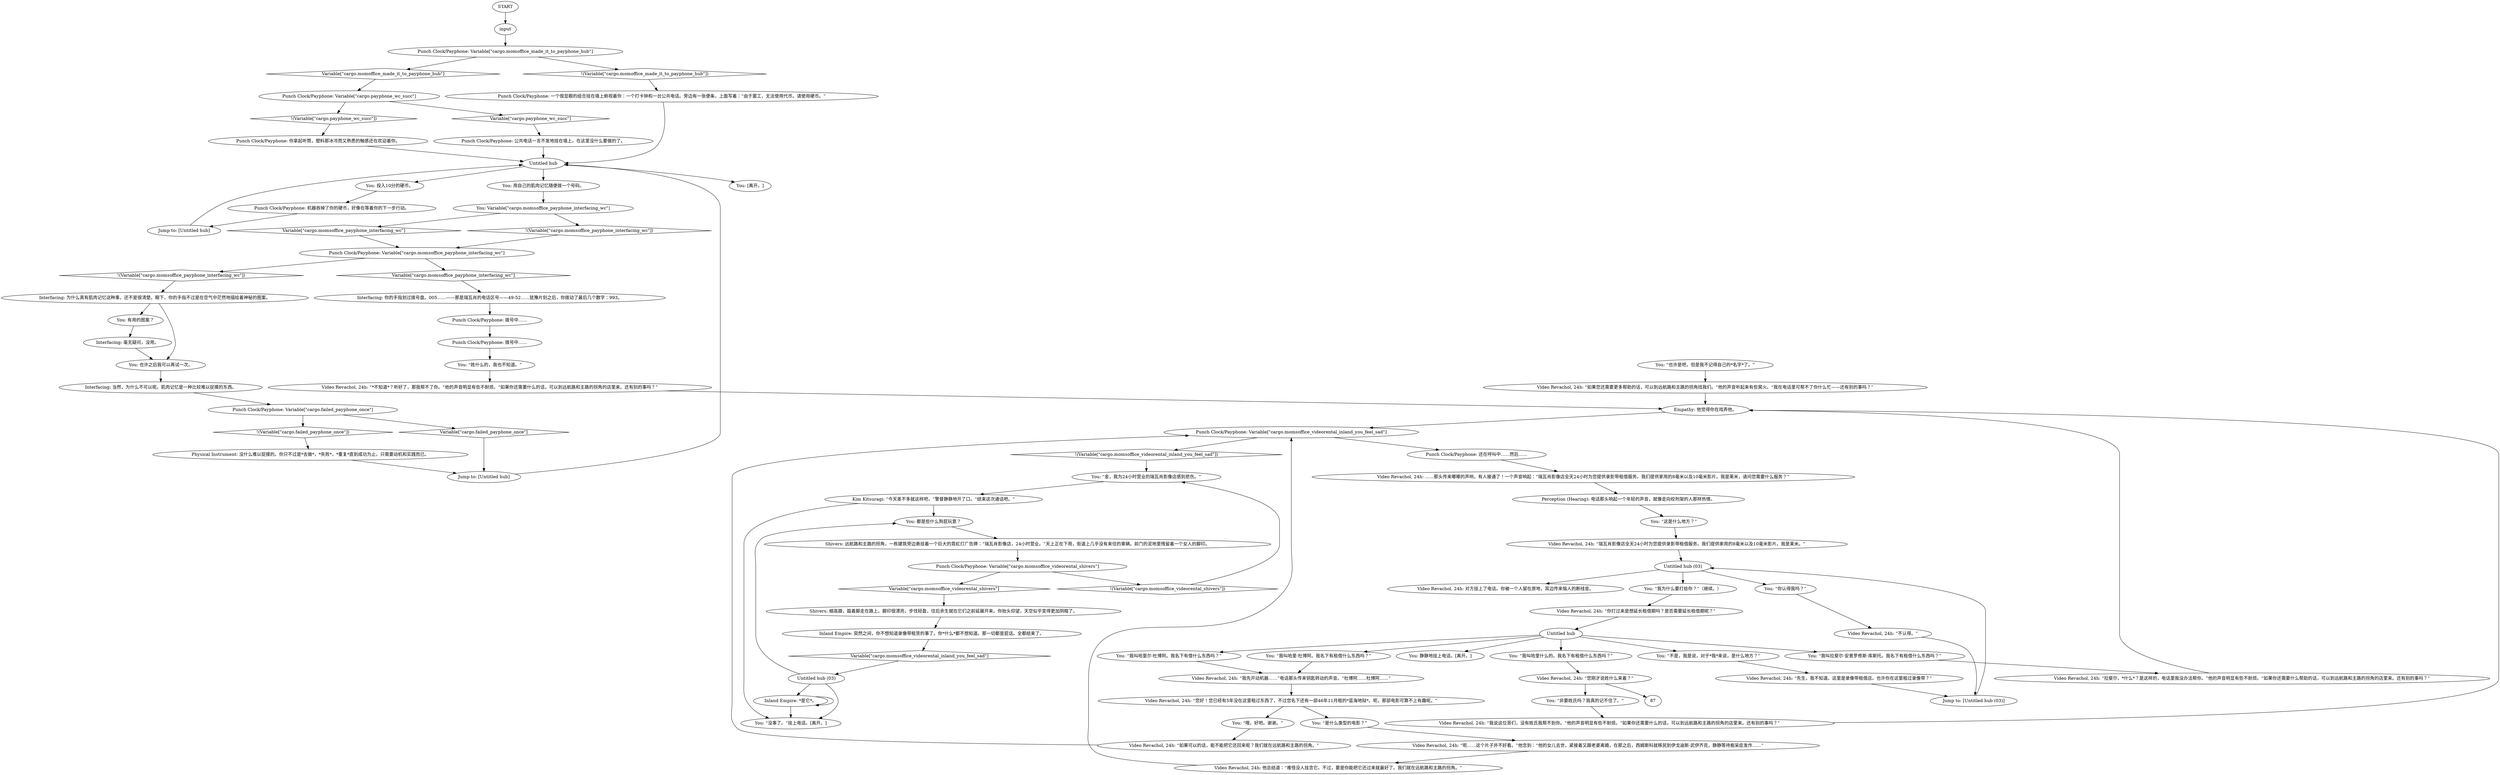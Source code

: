 # OFFICE / PUNCHCLOCK AND PHONE
# For ten cents you can attempt an interfacing WC and call to a video rental you used to rent films from.
# ==================================================
digraph G {
	  0 [label="START"];
	  1 [label="input"];
	  2 [label="Video Revachol, 24h: “*不知道*？听好了，那我帮不了你。”他的声音明显有些不耐烦。“如果你还需要什么的话，可以到远航路和主路的拐角的店里来。还有别的事吗？”"];
	  3 [label="You: “我叫拉斐尔·安普罗修斯·库斯托。我名下有租借什么东西吗？”"];
	  4 [label="Jump to: [Untitled hub]"];
	  5 [label="You: 也许之后我可以再试一次。"];
	  6 [label="Physical Instrument: 没什么难以捉摸的。你只不过是*去做*，*失败*，*重复*直到成功为止。只需要动机和实践而已。"];
	  7 [label="Punch Clock/Payphone: 拨号中……"];
	  8 [label="Jump to: [Untitled hub (03)]"];
	  9 [label="You: 投入10分的硬币。"];
	  10 [label="You: “哦，好吧。谢谢。”"];
	  11 [label="Video Revachol, 24h: “如果可以的话，能不能把它还回来呢？我们就在远航路和主路的拐角。”"];
	  12 [label="Punch Clock/Payphone: Variable[\"cargo.momsoffice_videorental_shivers\"]"];
	  13 [label="Variable[\"cargo.momsoffice_videorental_shivers\"]", shape=diamond];
	  14 [label="!(Variable[\"cargo.momsoffice_videorental_shivers\"])", shape=diamond];
	  15 [label="You: 都是些什么狗屁玩意？"];
	  16 [label="Punch Clock/Payphone: Variable[\"cargo.momoffice_made_it_to_payphone_hub\"]"];
	  17 [label="Variable[\"cargo.momoffice_made_it_to_payphone_hub\"]", shape=diamond];
	  18 [label="!(Variable[\"cargo.momoffice_made_it_to_payphone_hub\"])", shape=diamond];
	  19 [label="Video Revachol, 24h: “不认得。”"];
	  20 [label="Punch Clock/Payphone: 你拿起听筒，塑料那冰冷而又熟悉的触感还在欢迎着你。"];
	  21 [label="Untitled hub (03)"];
	  22 [label="Video Revachol, 24h: “您好！您已经有5年没在这里租过东西了，不过您名下还有一部46年11月租的*蓝海地狱*。呃，那部电影可算不上有趣呢。”"];
	  23 [label="Interfacing: 毫无疑问，没用。"];
	  24 [label="Punch Clock/Payphone: 公共电话一言不发地挂在墙上。在这里没什么要做的了。"];
	  25 [label="Perception (Hearing): 电话那头响起一个年轻的声音，就像走向绞刑架的人那样热情。"];
	  26 [label="Kim Kitsuragi: “今天差不多就这样吧，”警督静静地开了口。“结束这次通话吧。”"];
	  27 [label="Shivers: 细高跟，踮着脚走在路上。脚印很漂亮，步伐轻盈，往后余生就在它们之前延展开来。你抬头仰望，天空似乎变得更加阴暗了。"];
	  28 [label="Untitled hub"];
	  29 [label="Video Revachol, 24h: “先生，我不知道。这里是录像带租借店。也许你在这里租过录像带？”"];
	  30 [label="Punch Clock/Payphone: Variable[\"cargo.payphone_wc_succ\"]"];
	  31 [label="Variable[\"cargo.payphone_wc_succ\"]", shape=diamond];
	  32 [label="!(Variable[\"cargo.payphone_wc_succ\"])", shape=diamond];
	  33 [label="Jump to: [Untitled hub]"];
	  34 [label="Empathy: 他觉得你在戏弄他。"];
	  35 [label="You: “非要姓氏吗？我真的记不住了。”"];
	  36 [label="Punch Clock/Payphone: Variable[\"cargo.momsoffice_payphone_interfacing_wc\"]"];
	  37 [label="Variable[\"cargo.momsoffice_payphone_interfacing_wc\"]", shape=diamond];
	  38 [label="!(Variable[\"cargo.momsoffice_payphone_interfacing_wc\"])", shape=diamond];
	  39 [label="You: 静静地挂上电话。[离开。]"];
	  40 [label="You: 用自己的肌肉记忆随便拨一个号码。"];
	  41 [label="You: Variable[\"cargo.momsoffice_payphone_interfacing_wc\"]"];
	  42 [label="Variable[\"cargo.momsoffice_payphone_interfacing_wc\"]", shape=diamond];
	  43 [label="!(Variable[\"cargo.momsoffice_payphone_interfacing_wc\"])", shape=diamond];
	  44 [label="Video Revachol, 24h: “你打过来是想延长租借期吗？是否需要延长租借期呢？”"];
	  45 [label="Video Revachol, 24h: “瑞瓦肖影像店全天24小时为您提供录影带租借服务。我们提供家用的8毫米以及10毫米影片。我是莱米。”"];
	  46 [label="You: “你认得我吗？”"];
	  47 [label="Untitled hub (03)"];
	  48 [label="You: “我叫哈里什么的。我名下有租借什么东西吗？”"];
	  49 [label="Video Revachol, 24h: ……那头传来嘟嘟的声响，有人接通了！一个声音响起：“瑞瓦肖影像店全天24小时为您提供录影带租借服务。我们提供家用的8毫米以及10毫米影片。我是莱米，请问您需要什么服务？”"];
	  50 [label="Punch Clock/Payphone: Variable[\"cargo.failed_payphone_once\"]"];
	  51 [label="Variable[\"cargo.failed_payphone_once\"]", shape=diamond];
	  52 [label="!(Variable[\"cargo.failed_payphone_once\"])", shape=diamond];
	  53 [label="You: “我叫哈里·杜博阿。我名下有租借什么东西吗？”"];
	  54 [label="Video Revachol, 24h: 他总结道：“难怪没人挂念它。不过，要是你能把它还过来就最好了。我们就在远航路和主路的拐角。”"];
	  55 [label="Punch Clock/Payphone: 一个很显眼的组合挂在墙上俯视着你：一个打卡钟和一台公共电话。旁边有一张便条，上面写着：“由于罢工，无法使用代币。请使用硬币。”"];
	  56 [label="You: “我为什么要打给你？”（继续。）"];
	  57 [label="Interfacing: 为什么真有肌肉记忆这种事，还不是很清楚。眼下，你的手指不过是在空气中茫然地描绘着神秘的图案。"];
	  58 [label="Untitled hub"];
	  59 [label="Video Revachol, 24h: “拉斐尔，*什么*？是这样的，电话里我没办法帮你。”他的声音明显有些不耐烦。“如果你还需要什么帮助的话，可以到远航路和主路的拐角的店里来。还有别的事吗？”"];
	  60 [label="Punch Clock/Payphone: 机器吞掉了你的硬币，好像在等着你的下一步行动。"];
	  61 [label="You: 有用的图案？"];
	  62 [label="Video Revachol, 24h: “如果您还需要更多帮助的话，可以到远航路和主路的拐角找我们。”他的声音听起来有些窝火。“我在电话里可帮不了你什么忙——还有别的事吗？”"];
	  63 [label="Interfacing: 你的手指划过拨号盘。005……——那是瑞瓦肖的电话区号——49-52……犹豫片刻之后，你拨动了最后几个数字：993。"];
	  64 [label="Video Revachol, 24h: “我先开动机器……”电话那头传来钥匙转动的声音。“杜博阿……杜博阿……”"];
	  65 [label="You: “没事了。”挂上电话。[离开。]"];
	  66 [label="Punch Clock/Payphone: 拨号中……"];
	  67 [label="Video Revachol, 24h: “您刚才说姓什么来着？”"];
	  68 [label="Video Revachol, 24h: “呃……这个片子并不好看。”他念到：“他的女儿去世，紧接着又跟老婆离婚，在那之后，西姆斯科就移民到伊戈迪斯·武伊齐克，静静等待痴呆症发作……”"];
	  69 [label="Interfacing: 当然，为什么不可以呢。肌肉记忆是一种比较难以捉摸的东西。"];
	  70 [label="You: “是什么类型的电影？”"];
	  71 [label="Inland Empire: 突然之间，你不想知道录像带租赁的事了。你*什么*都不想知道。那一切都是屁话。全都结束了。"];
	  72 [label="You: [离开。]"];
	  73 [label="You: “这是什么地方？”"];
	  74 [label="You: “我叫哈里尔·杜博阿。我名下有借什么东西吗？”"];
	  75 [label="Video Revachol, 24h: “我说这位哥们，没有姓氏我帮不到你。”他的声音明显有些不耐烦。“如果你还需要什么的话，可以到远航路和主路的拐角的店里来。还有别的事吗？”"];
	  76 [label="You: “也许是吧，但是我不记得自己的*名字*了。”"];
	  77 [label="You: “不是，我是说，对于*我*来说，是什么地方？”"];
	  78 [label="Video Revachol, 24h: 对方挂上了电话。你被一个人留在原地，耳边传来恼人的断线音。"];
	  79 [label="You: “金，我为24小时营业的瑞瓦肖影像店感到悲伤。”"];
	  80 [label="Inland Empire: *是它*。"];
	  81 [label="Shivers: 远航路和主路的拐角，一栋建筑旁边悬挂着一个巨大的霓虹灯广告牌：“瑞瓦肖影像店，24小时营业。”天上正在下雨，街道上几乎没有来往的車辆。前门的泥地里残留着一个女人的脚印。"];
	  82 [label="Punch Clock/Payphone: Variable[\"cargo.momsoffice_videorental_inland_you_feel_sad\"]"];
	  83 [label="Variable[\"cargo.momsoffice_videorental_inland_you_feel_sad\"]", shape=diamond];
	  84 [label="!(Variable[\"cargo.momsoffice_videorental_inland_you_feel_sad\"])", shape=diamond];
	  85 [label="Punch Clock/Payphone: 还在呼叫中……然后……"];
	  86 [label="You: “姓什么的，我也不知道。”"];
	  0 -> 1
	  1 -> 16
	  2 -> 34
	  3 -> 59
	  4 -> 28
	  5 -> 69
	  6 -> 33
	  7 -> 86
	  8 -> 47
	  9 -> 60
	  10 -> 11
	  11 -> 82
	  12 -> 13
	  12 -> 14
	  13 -> 27
	  14 -> 79
	  15 -> 81
	  16 -> 17
	  16 -> 18
	  17 -> 30
	  18 -> 55
	  19 -> 8
	  20 -> 28
	  21 -> 80
	  21 -> 65
	  21 -> 15
	  22 -> 10
	  22 -> 70
	  23 -> 5
	  24 -> 28
	  25 -> 73
	  26 -> 65
	  26 -> 15
	  27 -> 71
	  28 -> 40
	  28 -> 9
	  28 -> 72
	  29 -> 8
	  30 -> 32
	  30 -> 31
	  31 -> 24
	  32 -> 20
	  33 -> 28
	  34 -> 82
	  35 -> 75
	  36 -> 37
	  36 -> 38
	  37 -> 63
	  38 -> 57
	  40 -> 41
	  41 -> 42
	  41 -> 43
	  42 -> 36
	  43 -> 36
	  44 -> 58
	  45 -> 47
	  46 -> 19
	  47 -> 46
	  47 -> 56
	  47 -> 78
	  48 -> 67
	  49 -> 25
	  50 -> 51
	  50 -> 52
	  51 -> 33
	  52 -> 6
	  53 -> 64
	  54 -> 82
	  55 -> 28
	  56 -> 44
	  57 -> 5
	  57 -> 61
	  58 -> 3
	  58 -> 39
	  58 -> 74
	  58 -> 77
	  58 -> 48
	  58 -> 53
	  59 -> 34
	  60 -> 4
	  61 -> 23
	  62 -> 34
	  63 -> 66
	  64 -> 22
	  66 -> 7
	  67 -> 35
	  67 -> 87
	  68 -> 54
	  69 -> 50
	  70 -> 68
	  71 -> 83
	  73 -> 45
	  74 -> 64
	  75 -> 34
	  76 -> 62
	  77 -> 29
	  79 -> 26
	  80 -> 80
	  80 -> 65
	  81 -> 12
	  82 -> 84
	  82 -> 85
	  83 -> 21
	  84 -> 79
	  85 -> 49
	  86 -> 2
}

